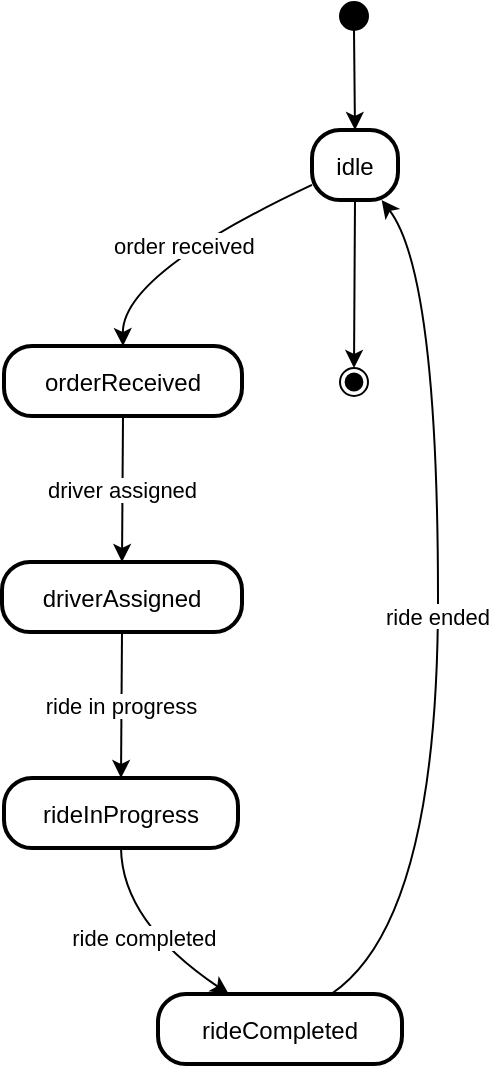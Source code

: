 <mxfile version="24.7.17">
  <diagram name="Page-1" id="gGq3Mjic3_fL6gfn5fGh">
    <mxGraphModel grid="1" page="1" gridSize="10" guides="1" tooltips="1" connect="1" arrows="1" fold="1" pageScale="1" pageWidth="850" pageHeight="1100" math="0" shadow="0">
      <root>
        <mxCell id="0" />
        <mxCell id="1" parent="0" />
        <mxCell id="2" value="" style="ellipse;fillColor=strokeColor;" vertex="1" parent="1">
          <mxGeometry x="177" y="8" width="14" height="14" as="geometry" />
        </mxCell>
        <mxCell id="3" value="idle" style="rounded=1;arcSize=40;strokeWidth=2" vertex="1" parent="1">
          <mxGeometry x="163" y="72" width="43" height="35" as="geometry" />
        </mxCell>
        <mxCell id="4" value="orderReceived" style="rounded=1;arcSize=40;strokeWidth=2" vertex="1" parent="1">
          <mxGeometry x="9" y="180" width="119" height="35" as="geometry" />
        </mxCell>
        <mxCell id="5" value="driverAssigned" style="rounded=1;arcSize=40;strokeWidth=2" vertex="1" parent="1">
          <mxGeometry x="8" y="288" width="120" height="35" as="geometry" />
        </mxCell>
        <mxCell id="6" value="rideInProgress" style="rounded=1;arcSize=40;strokeWidth=2" vertex="1" parent="1">
          <mxGeometry x="9" y="396" width="117" height="35" as="geometry" />
        </mxCell>
        <mxCell id="7" value="rideCompleted" style="rounded=1;arcSize=40;strokeWidth=2" vertex="1" parent="1">
          <mxGeometry x="86" y="504" width="122" height="35" as="geometry" />
        </mxCell>
        <mxCell id="8" value="&#xa;&#xa;&#xa;&#xa;&#xa;&#xa;&#xa;&#xa;&#xa;" style="ellipse;shape=endState;fillColor=strokeColor;" vertex="1" parent="1">
          <mxGeometry x="177" y="191" width="14" height="14" as="geometry" />
        </mxCell>
        <mxCell id="9" value="" style="curved=1;startArrow=none;;exitX=0.53;exitY=1;entryX=0.5;entryY=0;" edge="1" parent="1" source="2" target="3">
          <mxGeometry relative="1" as="geometry">
            <Array as="points" />
          </mxGeometry>
        </mxCell>
        <mxCell id="10" value="order received" style="curved=1;startArrow=none;;exitX=-0.01;exitY=0.79;entryX=0.5;entryY=0;" edge="1" parent="1" source="3" target="4">
          <mxGeometry relative="1" as="geometry">
            <Array as="points">
              <mxPoint x="68" y="144" />
            </Array>
          </mxGeometry>
        </mxCell>
        <mxCell id="11" value="driver assigned" style="curved=1;startArrow=none;;exitX=0.5;exitY=1;entryX=0.5;entryY=0;" edge="1" parent="1" source="4" target="5">
          <mxGeometry relative="1" as="geometry">
            <Array as="points" />
          </mxGeometry>
        </mxCell>
        <mxCell id="12" value="ride in progress" style="curved=1;startArrow=none;;exitX=0.5;exitY=1;entryX=0.5;entryY=0;" edge="1" parent="1" source="5" target="6">
          <mxGeometry relative="1" as="geometry">
            <Array as="points" />
          </mxGeometry>
        </mxCell>
        <mxCell id="13" value="ride completed" style="curved=1;startArrow=none;;exitX=0.5;exitY=1;entryX=0.29;entryY=0;" edge="1" parent="1" source="6" target="7">
          <mxGeometry relative="1" as="geometry">
            <Array as="points">
              <mxPoint x="68" y="468" />
            </Array>
          </mxGeometry>
        </mxCell>
        <mxCell id="14" value="ride ended" style="curved=1;startArrow=none;;exitX=0.71;exitY=0;entryX=0.81;entryY=1;" edge="1" parent="1" source="7" target="3">
          <mxGeometry relative="1" as="geometry">
            <Array as="points">
              <mxPoint x="226" y="468" />
              <mxPoint x="226" y="144" />
            </Array>
          </mxGeometry>
        </mxCell>
        <mxCell id="15" value="" style="curved=1;startArrow=none;;exitX=0.5;exitY=1;entryX=0.53;entryY=-0.04;" edge="1" parent="1" source="3" target="8">
          <mxGeometry relative="1" as="geometry">
            <Array as="points" />
          </mxGeometry>
        </mxCell>
      </root>
    </mxGraphModel>
  </diagram>
</mxfile>
